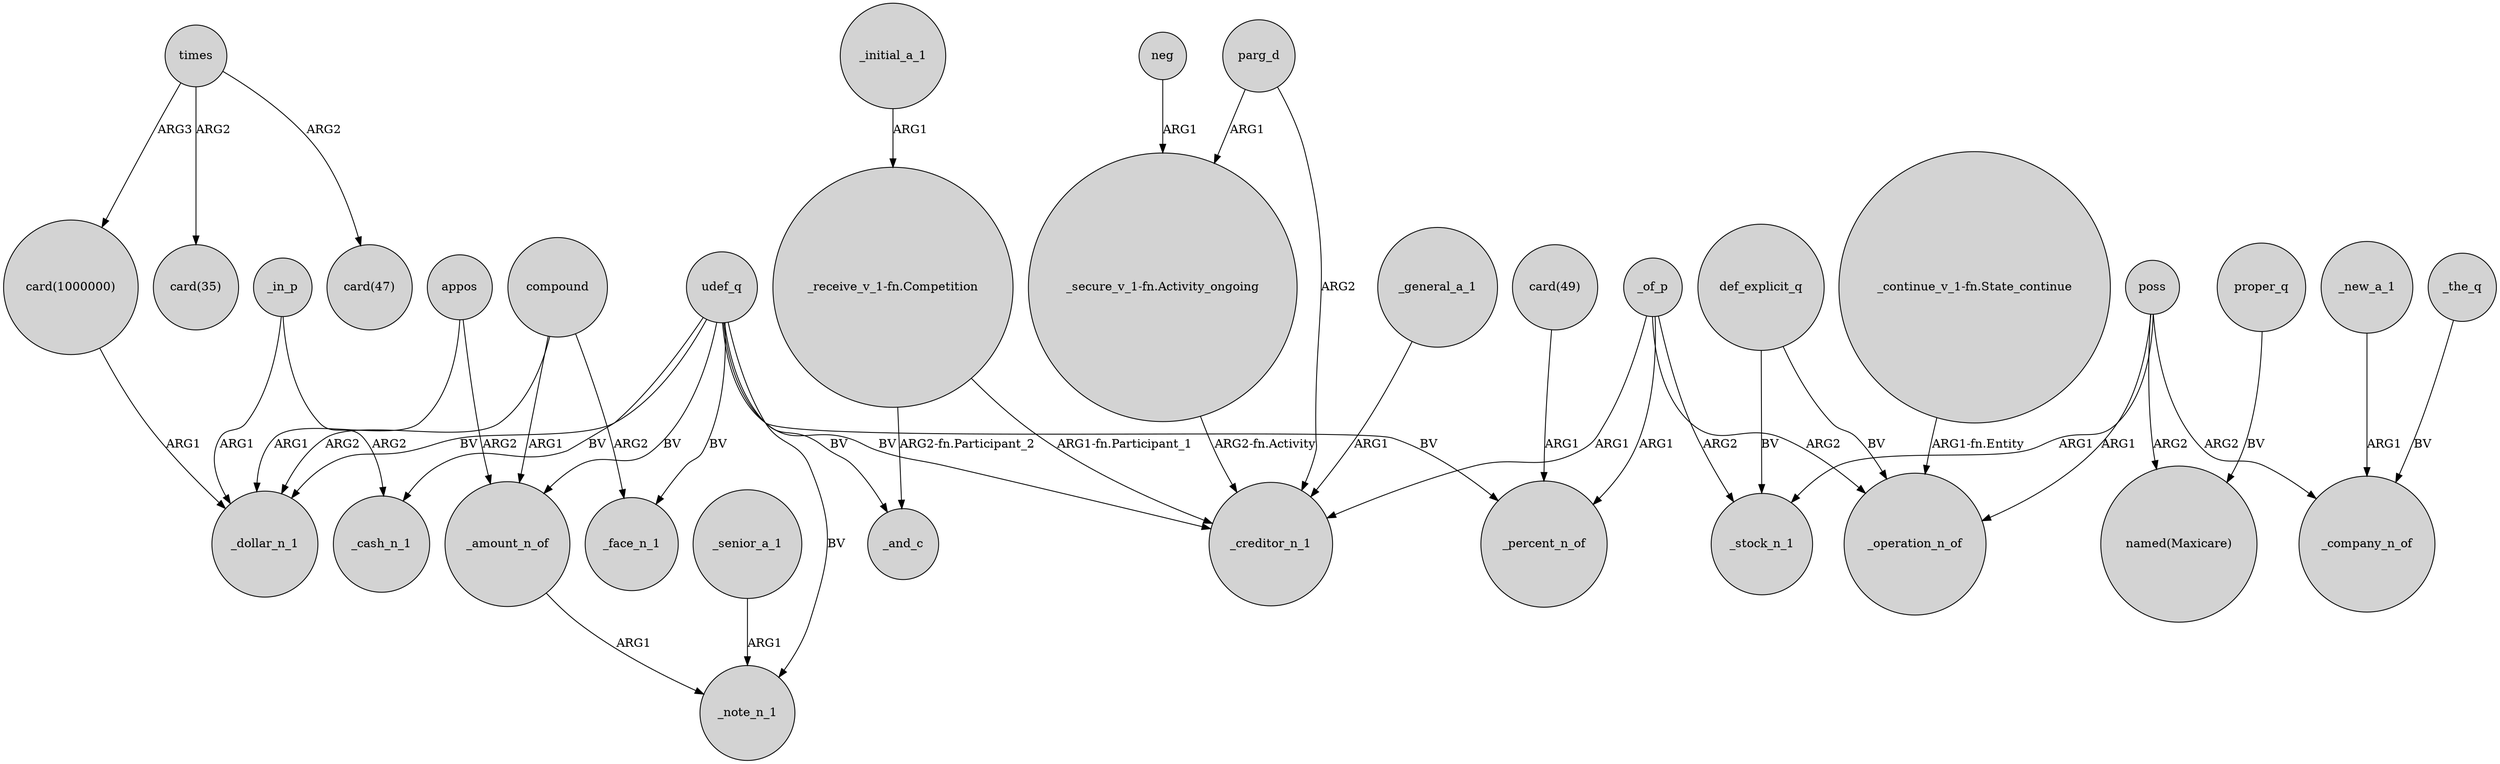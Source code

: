 digraph {
	node [shape=circle style=filled]
	udef_q -> _cash_n_1 [label=BV]
	udef_q -> _face_n_1 [label=BV]
	_senior_a_1 -> _note_n_1 [label=ARG1]
	parg_d -> "_secure_v_1-fn.Activity_ongoing" [label=ARG1]
	compound -> _face_n_1 [label=ARG2]
	poss -> "named(Maxicare)" [label=ARG2]
	compound -> _amount_n_of [label=ARG1]
	_initial_a_1 -> "_receive_v_1-fn.Competition" [label=ARG1]
	neg -> "_secure_v_1-fn.Activity_ongoing" [label=ARG1]
	appos -> _amount_n_of [label=ARG2]
	times -> "card(47)" [label=ARG2]
	poss -> _operation_n_of [label=ARG1]
	times -> "card(1000000)" [label=ARG3]
	"_receive_v_1-fn.Competition" -> _and_c [label="ARG2-fn.Participant_2"]
	def_explicit_q -> _stock_n_1 [label=BV]
	_of_p -> _operation_n_of [label=ARG2]
	compound -> _dollar_n_1 [label=ARG2]
	_of_p -> _creditor_n_1 [label=ARG1]
	udef_q -> _and_c [label=BV]
	_of_p -> _percent_n_of [label=ARG1]
	"_secure_v_1-fn.Activity_ongoing" -> _creditor_n_1 [label="ARG2-fn.Activity"]
	"card(49)" -> _percent_n_of [label=ARG1]
	proper_q -> "named(Maxicare)" [label=BV]
	_in_p -> _dollar_n_1 [label=ARG1]
	_amount_n_of -> _note_n_1 [label=ARG1]
	poss -> _company_n_of [label=ARG2]
	udef_q -> _percent_n_of [label=BV]
	"_receive_v_1-fn.Competition" -> _creditor_n_1 [label="ARG1-fn.Participant_1"]
	"_continue_v_1-fn.State_continue" -> _operation_n_of [label="ARG1-fn.Entity"]
	udef_q -> _amount_n_of [label=BV]
	poss -> _stock_n_1 [label=ARG1]
	udef_q -> _note_n_1 [label=BV]
	udef_q -> _dollar_n_1 [label=BV]
	"card(1000000)" -> _dollar_n_1 [label=ARG1]
	_of_p -> _stock_n_1 [label=ARG2]
	def_explicit_q -> _operation_n_of [label=BV]
	_general_a_1 -> _creditor_n_1 [label=ARG1]
	_in_p -> _cash_n_1 [label=ARG2]
	_new_a_1 -> _company_n_of [label=ARG1]
	udef_q -> _creditor_n_1 [label=BV]
	_the_q -> _company_n_of [label=BV]
	appos -> _dollar_n_1 [label=ARG1]
	times -> "card(35)" [label=ARG2]
	parg_d -> _creditor_n_1 [label=ARG2]
}
